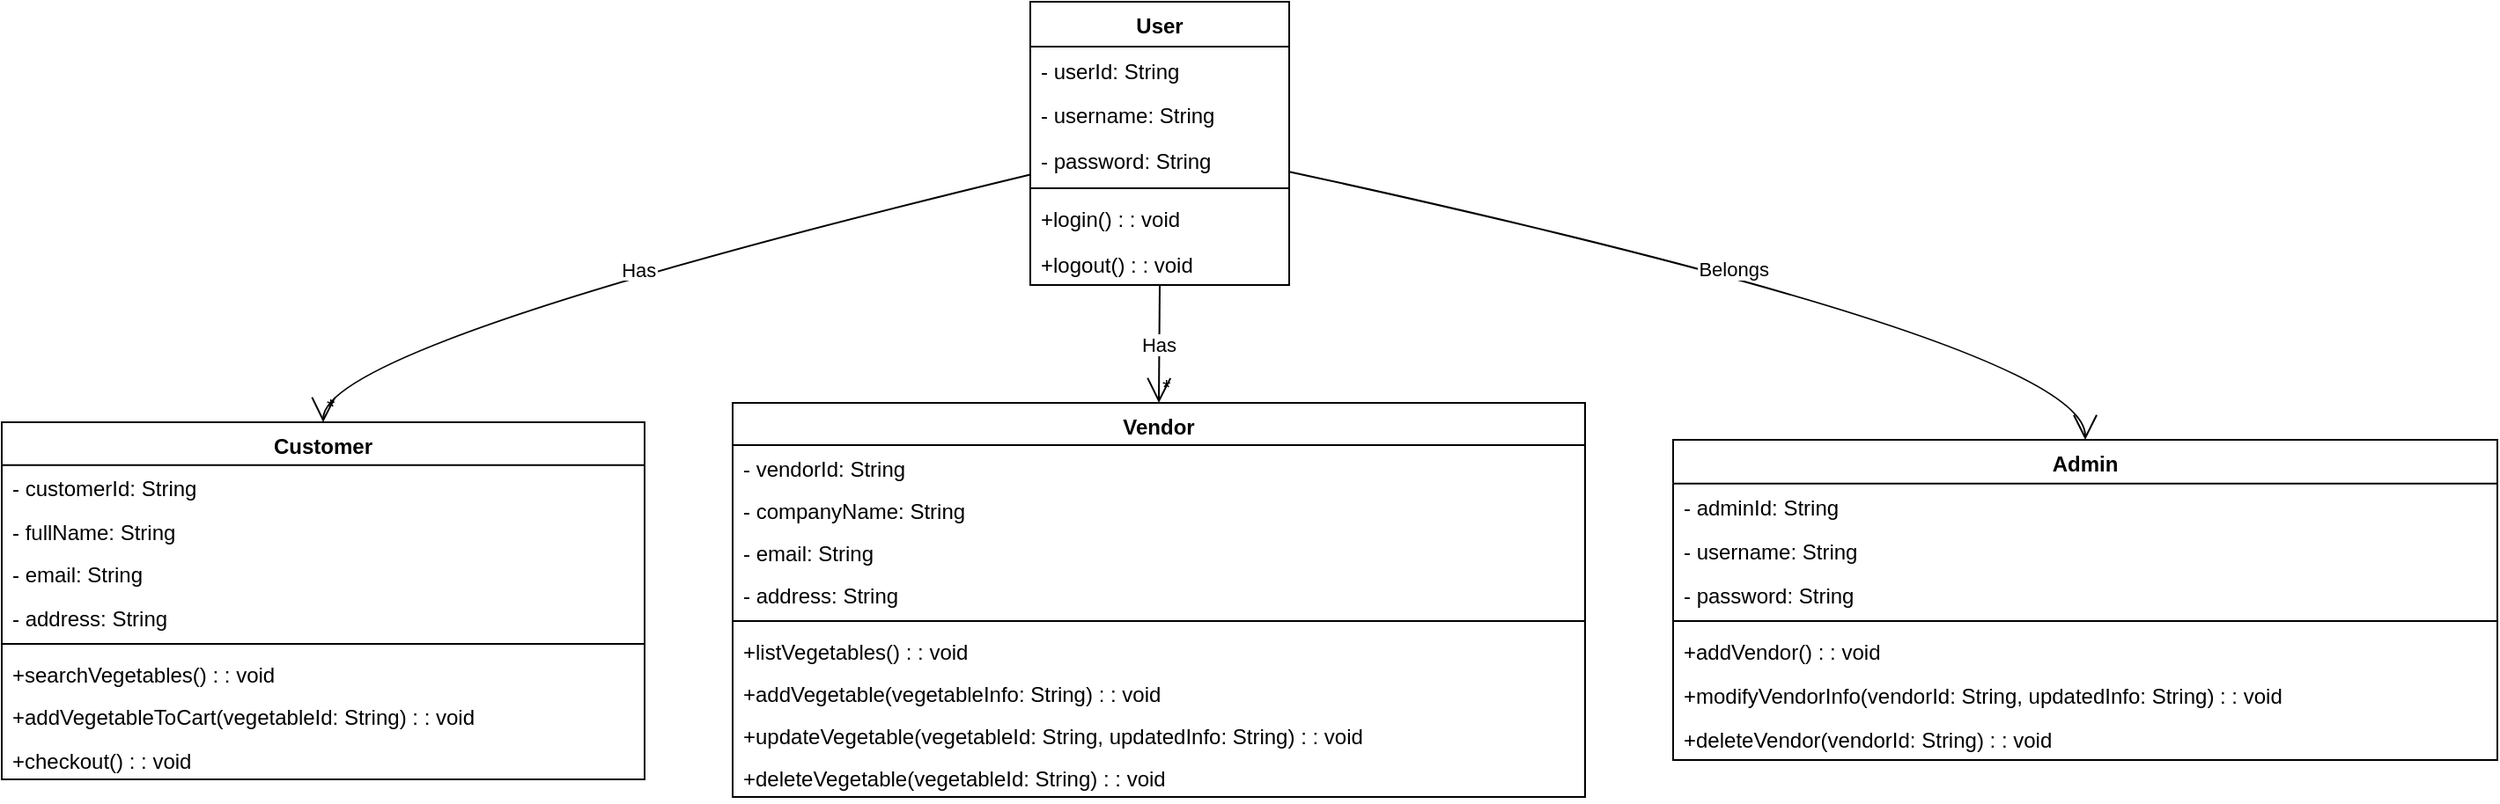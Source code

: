 <mxfile version="24.6.3" type="github">
  <diagram name="Page-1" id="a6wxcUhyKSKqqPr5nSDh">
    <mxGraphModel>
      <root>
        <mxCell id="0" />
        <mxCell id="1" parent="0" />
        <mxCell id="2" value="User" style="swimlane;fontStyle=1;align=center;verticalAlign=top;childLayout=stackLayout;horizontal=1;startSize=25.5;horizontalStack=0;resizeParent=1;resizeParentMax=0;resizeLast=0;collapsible=0;marginBottom=0;" vertex="1" parent="1">
          <mxGeometry x="592" y="8" width="147" height="161" as="geometry" />
        </mxCell>
        <mxCell id="3" value="- userId: String" style="text;strokeColor=none;fillColor=none;align=left;verticalAlign=top;spacingLeft=4;spacingRight=4;overflow=hidden;rotatable=0;points=[[0,0.5],[1,0.5]];portConstraint=eastwest;" vertex="1" parent="2">
          <mxGeometry y="26" width="147" height="26" as="geometry" />
        </mxCell>
        <mxCell id="4" value="- username: String" style="text;strokeColor=none;fillColor=none;align=left;verticalAlign=top;spacingLeft=4;spacingRight=4;overflow=hidden;rotatable=0;points=[[0,0.5],[1,0.5]];portConstraint=eastwest;" vertex="1" parent="2">
          <mxGeometry y="51" width="147" height="26" as="geometry" />
        </mxCell>
        <mxCell id="5" value="- password: String" style="text;strokeColor=none;fillColor=none;align=left;verticalAlign=top;spacingLeft=4;spacingRight=4;overflow=hidden;rotatable=0;points=[[0,0.5],[1,0.5]];portConstraint=eastwest;" vertex="1" parent="2">
          <mxGeometry y="77" width="147" height="26" as="geometry" />
        </mxCell>
        <mxCell id="6" style="line;strokeWidth=1;fillColor=none;align=left;verticalAlign=middle;spacingTop=-1;spacingLeft=3;spacingRight=3;rotatable=0;labelPosition=right;points=[];portConstraint=eastwest;strokeColor=inherit;" vertex="1" parent="2">
          <mxGeometry y="102" width="147" height="8" as="geometry" />
        </mxCell>
        <mxCell id="7" value="+login() : : void" style="text;strokeColor=none;fillColor=none;align=left;verticalAlign=top;spacingLeft=4;spacingRight=4;overflow=hidden;rotatable=0;points=[[0,0.5],[1,0.5]];portConstraint=eastwest;" vertex="1" parent="2">
          <mxGeometry y="110" width="147" height="26" as="geometry" />
        </mxCell>
        <mxCell id="8" value="+logout() : : void" style="text;strokeColor=none;fillColor=none;align=left;verticalAlign=top;spacingLeft=4;spacingRight=4;overflow=hidden;rotatable=0;points=[[0,0.5],[1,0.5]];portConstraint=eastwest;" vertex="1" parent="2">
          <mxGeometry y="136" width="147" height="26" as="geometry" />
        </mxCell>
        <mxCell id="9" value="Customer" style="swimlane;fontStyle=1;align=center;verticalAlign=top;childLayout=stackLayout;horizontal=1;startSize=24.375;horizontalStack=0;resizeParent=1;resizeParentMax=0;resizeLast=0;collapsible=0;marginBottom=0;" vertex="1" parent="1">
          <mxGeometry x="8" y="247" width="365" height="203" as="geometry" />
        </mxCell>
        <mxCell id="10" value="- customerId: String" style="text;strokeColor=none;fillColor=none;align=left;verticalAlign=top;spacingLeft=4;spacingRight=4;overflow=hidden;rotatable=0;points=[[0,0.5],[1,0.5]];portConstraint=eastwest;" vertex="1" parent="9">
          <mxGeometry y="24" width="365" height="24" as="geometry" />
        </mxCell>
        <mxCell id="11" value="- fullName: String" style="text;strokeColor=none;fillColor=none;align=left;verticalAlign=top;spacingLeft=4;spacingRight=4;overflow=hidden;rotatable=0;points=[[0,0.5],[1,0.5]];portConstraint=eastwest;" vertex="1" parent="9">
          <mxGeometry y="49" width="365" height="24" as="geometry" />
        </mxCell>
        <mxCell id="12" value="- email: String" style="text;strokeColor=none;fillColor=none;align=left;verticalAlign=top;spacingLeft=4;spacingRight=4;overflow=hidden;rotatable=0;points=[[0,0.5],[1,0.5]];portConstraint=eastwest;" vertex="1" parent="9">
          <mxGeometry y="73" width="365" height="24" as="geometry" />
        </mxCell>
        <mxCell id="13" value="- address: String" style="text;strokeColor=none;fillColor=none;align=left;verticalAlign=top;spacingLeft=4;spacingRight=4;overflow=hidden;rotatable=0;points=[[0,0.5],[1,0.5]];portConstraint=eastwest;" vertex="1" parent="9">
          <mxGeometry y="98" width="365" height="24" as="geometry" />
        </mxCell>
        <mxCell id="14" style="line;strokeWidth=1;fillColor=none;align=left;verticalAlign=middle;spacingTop=-1;spacingLeft=3;spacingRight=3;rotatable=0;labelPosition=right;points=[];portConstraint=eastwest;strokeColor=inherit;" vertex="1" parent="9">
          <mxGeometry y="122" width="365" height="8" as="geometry" />
        </mxCell>
        <mxCell id="15" value="+searchVegetables() : : void" style="text;strokeColor=none;fillColor=none;align=left;verticalAlign=top;spacingLeft=4;spacingRight=4;overflow=hidden;rotatable=0;points=[[0,0.5],[1,0.5]];portConstraint=eastwest;" vertex="1" parent="9">
          <mxGeometry y="130" width="365" height="24" as="geometry" />
        </mxCell>
        <mxCell id="16" value="+addVegetableToCart(vegetableId: String) : : void" style="text;strokeColor=none;fillColor=none;align=left;verticalAlign=top;spacingLeft=4;spacingRight=4;overflow=hidden;rotatable=0;points=[[0,0.5],[1,0.5]];portConstraint=eastwest;" vertex="1" parent="9">
          <mxGeometry y="154" width="365" height="24" as="geometry" />
        </mxCell>
        <mxCell id="17" value="+checkout() : : void" style="text;strokeColor=none;fillColor=none;align=left;verticalAlign=top;spacingLeft=4;spacingRight=4;overflow=hidden;rotatable=0;points=[[0,0.5],[1,0.5]];portConstraint=eastwest;" vertex="1" parent="9">
          <mxGeometry y="179" width="365" height="24" as="geometry" />
        </mxCell>
        <mxCell id="18" value="Vendor" style="swimlane;fontStyle=1;align=center;verticalAlign=top;childLayout=stackLayout;horizontal=1;startSize=24;horizontalStack=0;resizeParent=1;resizeParentMax=0;resizeLast=0;collapsible=0;marginBottom=0;" vertex="1" parent="1">
          <mxGeometry x="423" y="236" width="484" height="224" as="geometry" />
        </mxCell>
        <mxCell id="19" value="- vendorId: String" style="text;strokeColor=none;fillColor=none;align=left;verticalAlign=top;spacingLeft=4;spacingRight=4;overflow=hidden;rotatable=0;points=[[0,0.5],[1,0.5]];portConstraint=eastwest;" vertex="1" parent="18">
          <mxGeometry y="24" width="484" height="24" as="geometry" />
        </mxCell>
        <mxCell id="20" value="- companyName: String" style="text;strokeColor=none;fillColor=none;align=left;verticalAlign=top;spacingLeft=4;spacingRight=4;overflow=hidden;rotatable=0;points=[[0,0.5],[1,0.5]];portConstraint=eastwest;" vertex="1" parent="18">
          <mxGeometry y="48" width="484" height="24" as="geometry" />
        </mxCell>
        <mxCell id="21" value="- email: String" style="text;strokeColor=none;fillColor=none;align=left;verticalAlign=top;spacingLeft=4;spacingRight=4;overflow=hidden;rotatable=0;points=[[0,0.5],[1,0.5]];portConstraint=eastwest;" vertex="1" parent="18">
          <mxGeometry y="72" width="484" height="24" as="geometry" />
        </mxCell>
        <mxCell id="22" value="- address: String" style="text;strokeColor=none;fillColor=none;align=left;verticalAlign=top;spacingLeft=4;spacingRight=4;overflow=hidden;rotatable=0;points=[[0,0.5],[1,0.5]];portConstraint=eastwest;" vertex="1" parent="18">
          <mxGeometry y="96" width="484" height="24" as="geometry" />
        </mxCell>
        <mxCell id="23" style="line;strokeWidth=1;fillColor=none;align=left;verticalAlign=middle;spacingTop=-1;spacingLeft=3;spacingRight=3;rotatable=0;labelPosition=right;points=[];portConstraint=eastwest;strokeColor=inherit;" vertex="1" parent="18">
          <mxGeometry y="120" width="484" height="8" as="geometry" />
        </mxCell>
        <mxCell id="24" value="+listVegetables() : : void" style="text;strokeColor=none;fillColor=none;align=left;verticalAlign=top;spacingLeft=4;spacingRight=4;overflow=hidden;rotatable=0;points=[[0,0.5],[1,0.5]];portConstraint=eastwest;" vertex="1" parent="18">
          <mxGeometry y="128" width="484" height="24" as="geometry" />
        </mxCell>
        <mxCell id="25" value="+addVegetable(vegetableInfo: String) : : void" style="text;strokeColor=none;fillColor=none;align=left;verticalAlign=top;spacingLeft=4;spacingRight=4;overflow=hidden;rotatable=0;points=[[0,0.5],[1,0.5]];portConstraint=eastwest;" vertex="1" parent="18">
          <mxGeometry y="152" width="484" height="24" as="geometry" />
        </mxCell>
        <mxCell id="26" value="+updateVegetable(vegetableId: String, updatedInfo: String) : : void" style="text;strokeColor=none;fillColor=none;align=left;verticalAlign=top;spacingLeft=4;spacingRight=4;overflow=hidden;rotatable=0;points=[[0,0.5],[1,0.5]];portConstraint=eastwest;" vertex="1" parent="18">
          <mxGeometry y="176" width="484" height="24" as="geometry" />
        </mxCell>
        <mxCell id="27" value="+deleteVegetable(vegetableId: String) : : void" style="text;strokeColor=none;fillColor=none;align=left;verticalAlign=top;spacingLeft=4;spacingRight=4;overflow=hidden;rotatable=0;points=[[0,0.5],[1,0.5]];portConstraint=eastwest;" vertex="1" parent="18">
          <mxGeometry y="200" width="484" height="24" as="geometry" />
        </mxCell>
        <mxCell id="28" value="Admin" style="swimlane;fontStyle=1;align=center;verticalAlign=top;childLayout=stackLayout;horizontal=1;startSize=24.857;horizontalStack=0;resizeParent=1;resizeParentMax=0;resizeLast=0;collapsible=0;marginBottom=0;" vertex="1" parent="1">
          <mxGeometry x="957" y="257" width="468" height="182" as="geometry" />
        </mxCell>
        <mxCell id="29" value="- adminId: String" style="text;strokeColor=none;fillColor=none;align=left;verticalAlign=top;spacingLeft=4;spacingRight=4;overflow=hidden;rotatable=0;points=[[0,0.5],[1,0.5]];portConstraint=eastwest;" vertex="1" parent="28">
          <mxGeometry y="25" width="468" height="25" as="geometry" />
        </mxCell>
        <mxCell id="30" value="- username: String" style="text;strokeColor=none;fillColor=none;align=left;verticalAlign=top;spacingLeft=4;spacingRight=4;overflow=hidden;rotatable=0;points=[[0,0.5],[1,0.5]];portConstraint=eastwest;" vertex="1" parent="28">
          <mxGeometry y="50" width="468" height="25" as="geometry" />
        </mxCell>
        <mxCell id="31" value="- password: String" style="text;strokeColor=none;fillColor=none;align=left;verticalAlign=top;spacingLeft=4;spacingRight=4;overflow=hidden;rotatable=0;points=[[0,0.5],[1,0.5]];portConstraint=eastwest;" vertex="1" parent="28">
          <mxGeometry y="75" width="468" height="25" as="geometry" />
        </mxCell>
        <mxCell id="32" style="line;strokeWidth=1;fillColor=none;align=left;verticalAlign=middle;spacingTop=-1;spacingLeft=3;spacingRight=3;rotatable=0;labelPosition=right;points=[];portConstraint=eastwest;strokeColor=inherit;" vertex="1" parent="28">
          <mxGeometry y="99" width="468" height="8" as="geometry" />
        </mxCell>
        <mxCell id="33" value="+addVendor() : : void" style="text;strokeColor=none;fillColor=none;align=left;verticalAlign=top;spacingLeft=4;spacingRight=4;overflow=hidden;rotatable=0;points=[[0,0.5],[1,0.5]];portConstraint=eastwest;" vertex="1" parent="28">
          <mxGeometry y="107" width="468" height="25" as="geometry" />
        </mxCell>
        <mxCell id="34" value="+modifyVendorInfo(vendorId: String, updatedInfo: String) : : void" style="text;strokeColor=none;fillColor=none;align=left;verticalAlign=top;spacingLeft=4;spacingRight=4;overflow=hidden;rotatable=0;points=[[0,0.5],[1,0.5]];portConstraint=eastwest;" vertex="1" parent="28">
          <mxGeometry y="132" width="468" height="25" as="geometry" />
        </mxCell>
        <mxCell id="35" value="+deleteVendor(vendorId: String) : : void" style="text;strokeColor=none;fillColor=none;align=left;verticalAlign=top;spacingLeft=4;spacingRight=4;overflow=hidden;rotatable=0;points=[[0,0.5],[1,0.5]];portConstraint=eastwest;" vertex="1" parent="28">
          <mxGeometry y="157" width="468" height="25" as="geometry" />
        </mxCell>
        <mxCell id="36" value="Has" style="curved=1;startArrow=none;endArrow=open;endSize=12;exitX=0;exitY=0.61;entryX=0.5;entryY=0;" edge="1" parent="1" source="2" target="9">
          <mxGeometry relative="1" as="geometry">
            <Array as="points">
              <mxPoint x="191" y="203" />
            </Array>
          </mxGeometry>
        </mxCell>
        <mxCell id="37" value="*" style="edgeLabel;resizable=0;labelBackgroundColor=none;fontSize=12;align=left;verticalAlign=bottom;" vertex="1" parent="36">
          <mxGeometry x="1" relative="1" as="geometry" />
        </mxCell>
        <mxCell id="38" value="Has" style="curved=1;startArrow=none;endArrow=open;endSize=12;exitX=0.5;exitY=1;entryX=0.5;entryY=0;" edge="1" parent="1" source="2" target="18">
          <mxGeometry relative="1" as="geometry">
            <Array as="points" />
          </mxGeometry>
        </mxCell>
        <mxCell id="39" value="*" style="edgeLabel;resizable=0;labelBackgroundColor=none;fontSize=12;align=left;verticalAlign=bottom;" vertex="1" parent="38">
          <mxGeometry x="1" relative="1" as="geometry" />
        </mxCell>
        <mxCell id="40" value="Belongs" style="curved=1;startArrow=none;endArrow=open;endSize=12;exitX=1;exitY=0.6;entryX=0.5;entryY=0;" edge="1" parent="1" source="2" target="28">
          <mxGeometry relative="1" as="geometry">
            <Array as="points">
              <mxPoint x="1191" y="203" />
            </Array>
          </mxGeometry>
        </mxCell>
      </root>
    </mxGraphModel>
  </diagram>
</mxfile>
